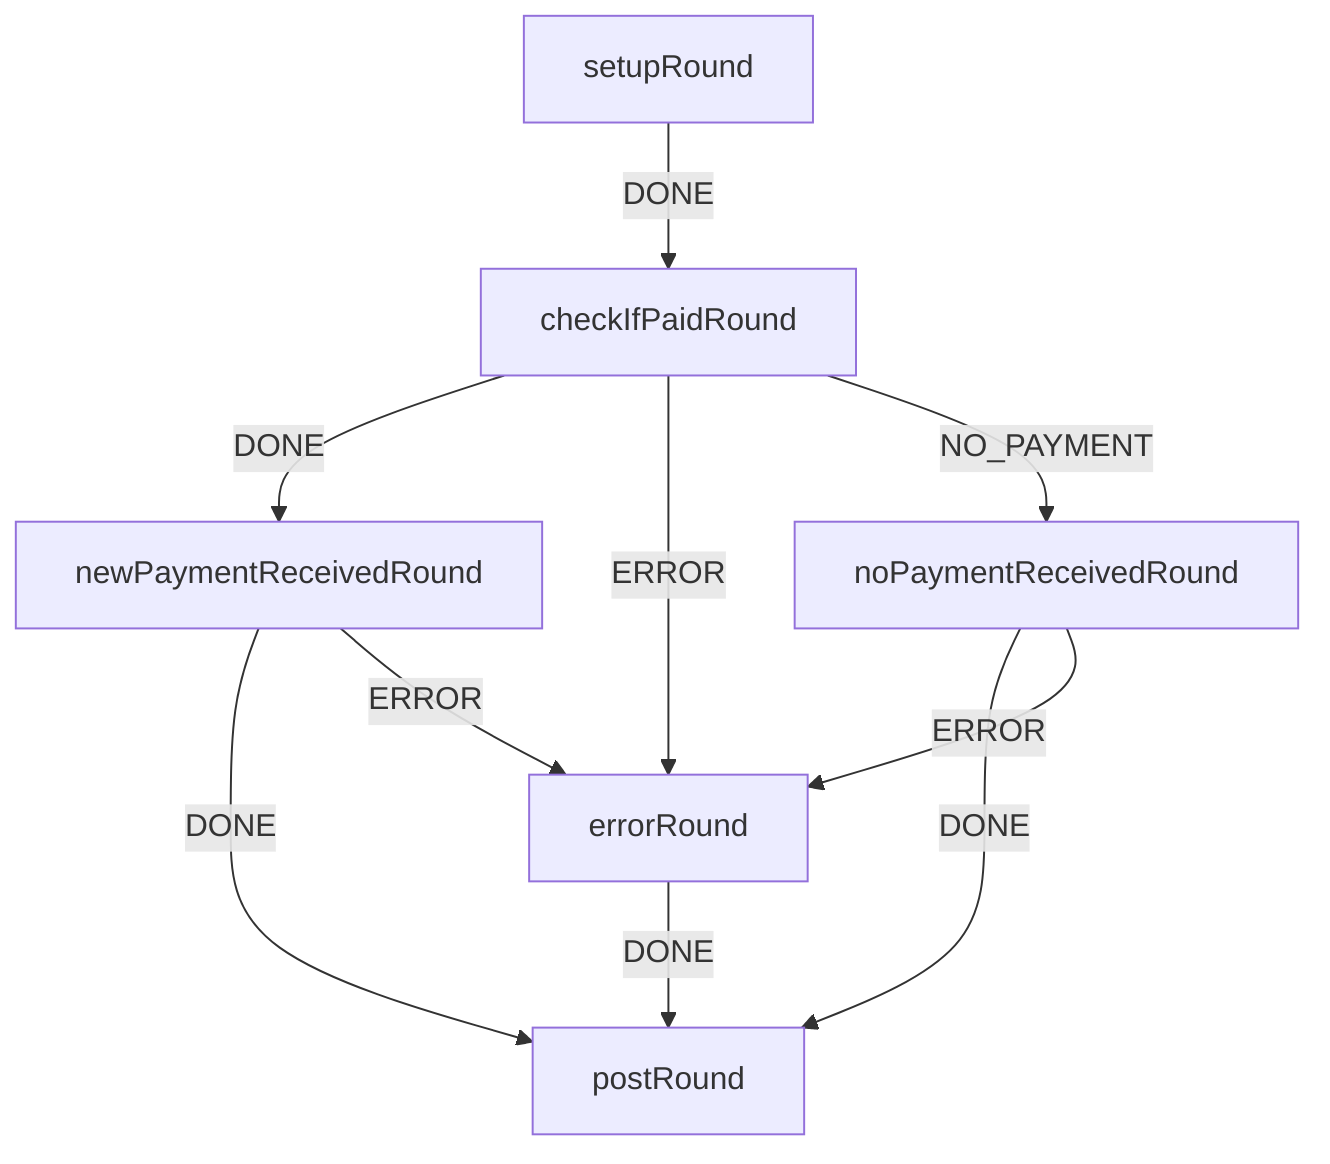 graph TD
setupRound
checkIfPaidRound
newPaymentReceivedRound
noPaymentReceivedRound
errorRound
postRound

setupRound -->|DONE| checkIfPaidRound
checkIfPaidRound -->|DONE| newPaymentReceivedRound
checkIfPaidRound -->|ERROR| errorRound
checkIfPaidRound -->|NO_PAYMENT| noPaymentReceivedRound
newPaymentReceivedRound -->|DONE| postRound
newPaymentReceivedRound -->|ERROR| errorRound
noPaymentReceivedRound -->|DONE| postRound
noPaymentReceivedRound -->|ERROR| errorRound
errorRound -->|DONE| postRound